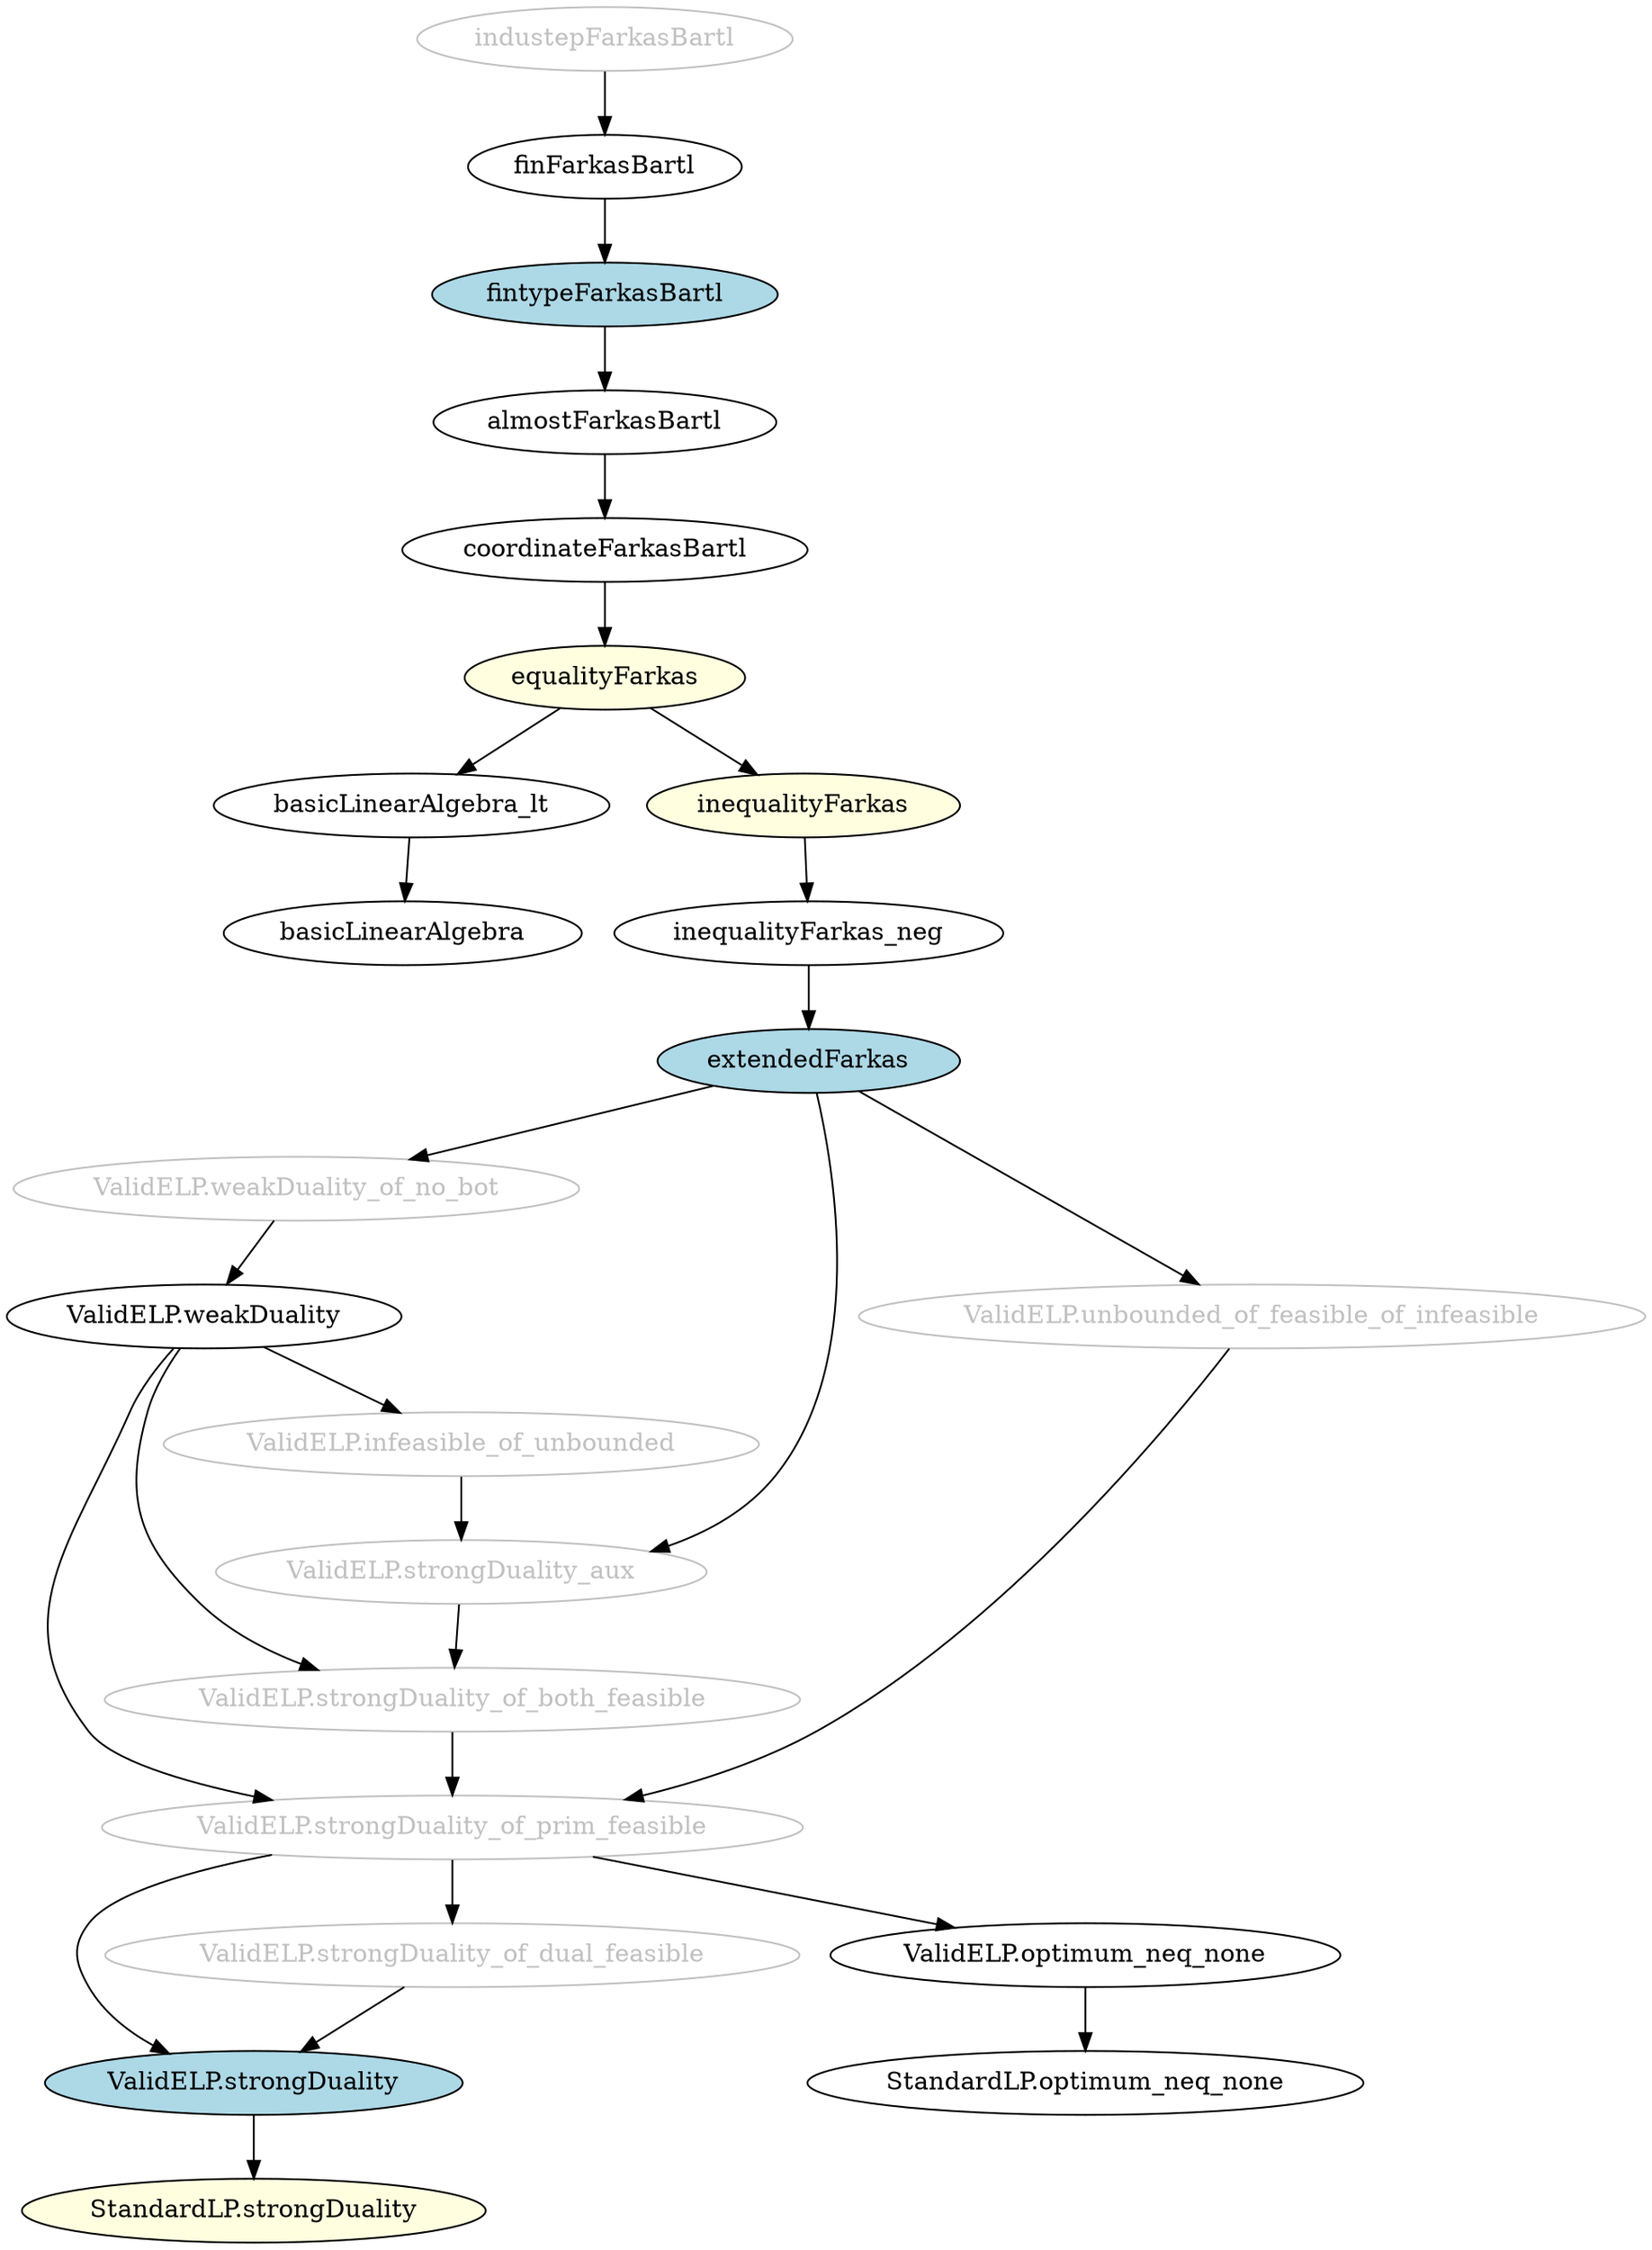 digraph G {

  industepFarkasBartl -> finFarkasBartl -> fintypeFarkasBartl -> almostFarkasBartl -> coordinateFarkasBartl -> equalityFarkas -> basicLinearAlgebra_lt -> basicLinearAlgebra 

  equalityFarkas -> inequalityFarkas -> inequalityFarkas_neg -> extendedFarkas -> "ValidELP.weakDuality_of_no_bot" -> "ValidELP.weakDuality"
  
  "ValidELP.strongDuality_aux" -> "ValidELP.strongDuality_of_both_feasible" -> "ValidELP.strongDuality_of_prim_feasible"
  
  extendedFarkas -> "ValidELP.unbounded_of_feasible_of_infeasible"
  
  extendedFarkas -> "ValidELP.strongDuality_aux"
  
  "ValidELP.weakDuality" -> "ValidELP.infeasible_of_unbounded" -> "ValidELP.strongDuality_aux"
  
  "ValidELP.weakDuality" -> "ValidELP.strongDuality_of_both_feasible"
  
  "ValidELP.weakDuality" -> "ValidELP.strongDuality_of_prim_feasible" -> "ValidELP.strongDuality_of_dual_feasible" -> "ValidELP.strongDuality"
  
  "ValidELP.strongDuality_of_prim_feasible" -> "ValidELP.strongDuality" -> "StandardLP.strongDuality"
  
  "ValidELP.unbounded_of_feasible_of_infeasible" -> "ValidELP.strongDuality_of_prim_feasible" -> "ValidELP.optimum_neq_none" -> "StandardLP.optimum_neq_none"
  
  // "ValidELP.unbounded_of_feasible_of_neg" -> "ValidELP.strongDuality_aux"
  
  // "ValidELP.unbounded_of_feasible_of_neg" -> "ValidELP.unbounded_of_feasible_of_infeasible"
  
  "fintypeFarkasBartl" [style=filled, fillcolor=lightblue]
  
  "extendedFarkas" [style=filled, fillcolor=lightblue]
  
  "ValidELP.strongDuality" [style=filled, fillcolor=lightblue]
  
  "equalityFarkas" [style=filled, fillcolor=lightyellow]
  
  "inequalityFarkas" [style=filled, fillcolor=lightyellow]
  
  "StandardLP.strongDuality" [style=filled, fillcolor=lightyellow]
  
  "ValidELP.infeasible_of_unbounded" [color=grey, fontcolor=grey]
  
  "ValidELP.strongDuality_aux" [color=grey, fontcolor=grey]
  
  "industepFarkasBartl" [color=grey, fontcolor=grey]
  
  "ValidELP.weakDuality_of_no_bot" [color=grey, fontcolor=grey]
  
  "ValidELP.strongDuality_of_both_feasible" [color=grey, fontcolor=grey]
  
  "ValidELP.strongDuality_of_prim_feasible" [color=grey, fontcolor=grey]
  
  "ValidELP.strongDuality_of_dual_feasible" [color=grey, fontcolor=grey]
  
  // "ValidELP.unbounded_of_feasible_of_neg" [color=grey, fontcolor=grey]
  
  "ValidELP.unbounded_of_feasible_of_infeasible" [color=grey, fontcolor=grey]

}